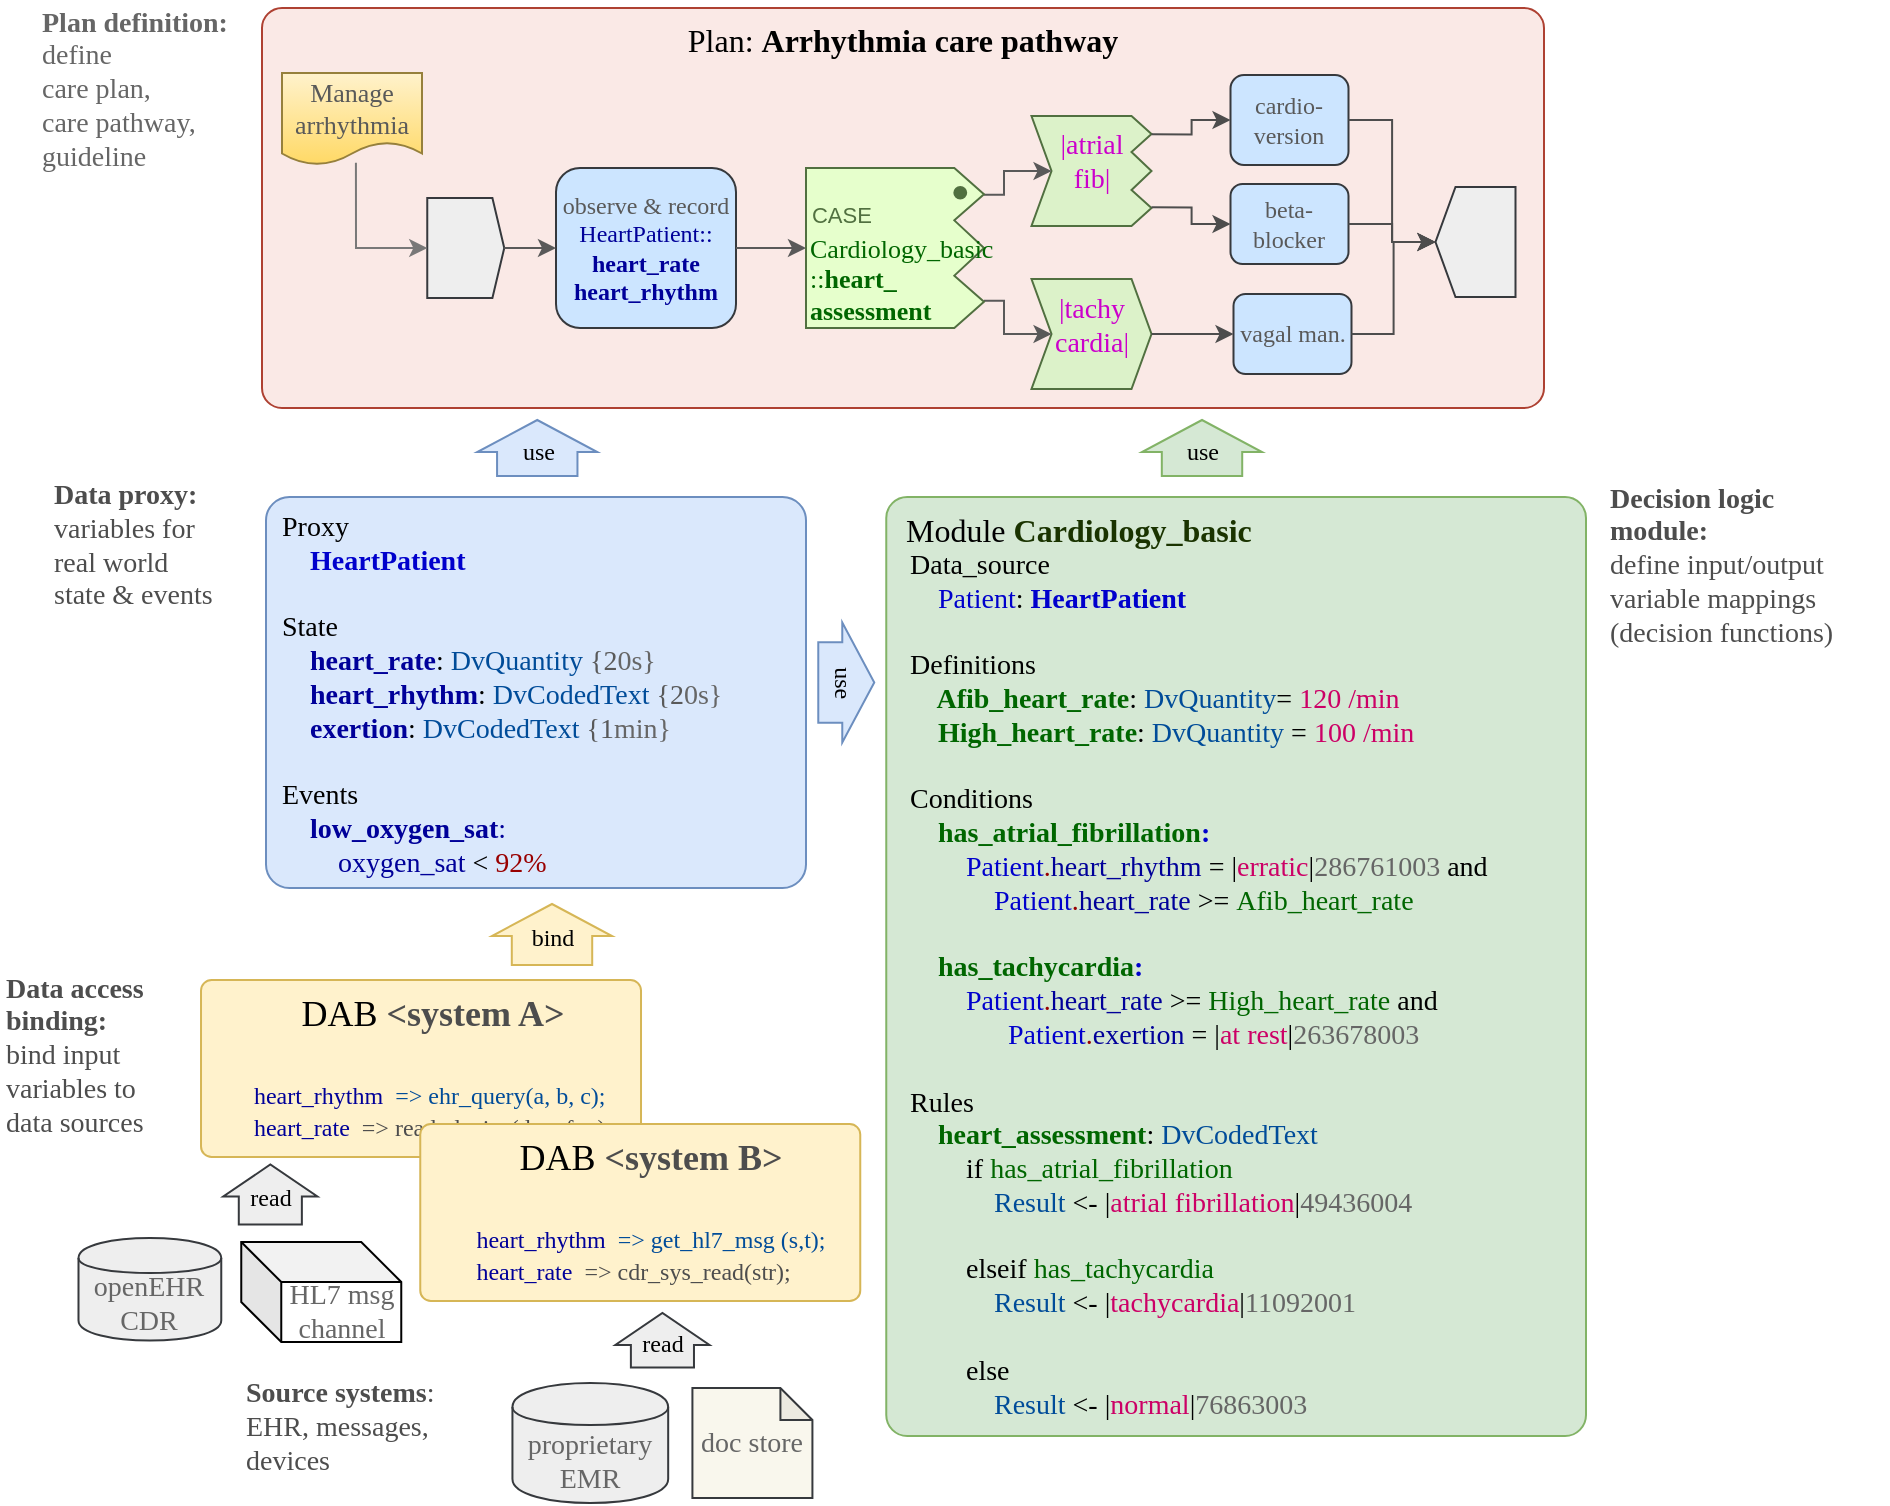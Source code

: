 <mxfile version="12.6.5" type="device"><diagram id="-mjmxiD4SZ3i_Z-_ZSI0" name="Page-1"><mxGraphModel dx="1368" dy="816" grid="1" gridSize="10" guides="1" tooltips="1" connect="1" arrows="1" fold="1" page="1" pageScale="1" pageWidth="1169" pageHeight="827" math="0" shadow="0"><root><mxCell id="0"/><mxCell id="1" parent="0"/><mxCell id="RvP3062w9t06JpOHgTbH-71" value="&lt;div style=&quot;text-align: center ; font-size: 16px&quot;&gt;Module&amp;nbsp;&lt;b style=&quot;font-size: 16px&quot;&gt;&lt;font style=&quot;font-size: 16px&quot; color=&quot;#1a3300&quot;&gt;Cardiology_basic&lt;/font&gt;&lt;/b&gt;&lt;/div&gt;&lt;font color=&quot;#595959&quot; style=&quot;font-size: 16px&quot;&gt;&lt;div style=&quot;text-align: center ; font-size: 16px&quot;&gt;&lt;span style=&quot;font-size: 16px&quot;&gt;&amp;nbsp; &amp;nbsp; &amp;nbsp; &amp;nbsp; &amp;nbsp;&lt;/span&gt;&lt;span style=&quot;font-size: 16px&quot;&gt;&amp;nbsp; &amp;nbsp; &amp;nbsp; &amp;nbsp;&lt;/span&gt;&lt;/div&gt;&lt;/font&gt;" style="rounded=1;whiteSpace=wrap;html=1;fontSize=16;arcSize=3;verticalAlign=top;fillColor=#d5e8d4;strokeColor=#82b366;align=left;spacingLeft=8;fontFamily=Tahoma;" parent="1" vertex="1"><mxGeometry x="580.13" y="284.5" width="349.87" height="469.5" as="geometry"/></mxCell><mxCell id="dO6ojmiXCGP0qlEIDVPj-18" value="DAB&amp;nbsp;&lt;b&gt;&lt;font color=&quot;#4d4d4d&quot;&gt;&amp;lt;system A&amp;gt;&lt;/font&gt;&lt;/b&gt;&lt;br&gt;&lt;font style=&quot;font-size: 14px&quot;&gt;&lt;br&gt;&lt;div style=&quot;text-align: left&quot;&gt;&lt;font style=&quot;font-size: 12px&quot; color=&quot;#000099&quot;&gt;heart_rhythm&lt;/font&gt;&lt;font color=&quot;#004c99&quot; style=&quot;font-size: 12px&quot;&gt;&amp;nbsp;&lt;/font&gt;&lt;font color=&quot;#004c99&quot; style=&quot;font-size: 12px&quot;&gt;&amp;nbsp;&lt;/font&gt;&lt;font color=&quot;#004c99&quot; style=&quot;font-size: 12px&quot;&gt;=&amp;gt; ehr_query(a, b, c);&lt;/font&gt;&lt;br&gt;&lt;/div&gt;&lt;/font&gt;&lt;span style=&quot;font-size: 12px&quot;&gt;&lt;div style=&quot;text-align: left&quot;&gt;&lt;font color=&quot;#000099&quot;&gt;heart_rate&lt;/font&gt;&lt;font color=&quot;#99004d&quot;&gt;&amp;nbsp;&lt;/font&gt;&lt;font color=&quot;#004c99&quot; style=&quot;color: rgb(153 , 0 , 77)&quot;&gt;&amp;nbsp;&lt;/font&gt;&lt;font color=&quot;#4d4d4d&quot;&gt;&lt;font&gt;=&amp;gt; &lt;/font&gt;read_device(d, e, f, g);&lt;/font&gt;&lt;/div&gt;&lt;/span&gt;&lt;span style=&quot;font-size: 12px&quot;&gt;&lt;div style=&quot;text-align: left&quot;&gt;&lt;br&gt;&lt;/div&gt;&lt;/span&gt;" style="rounded=1;whiteSpace=wrap;html=1;fontSize=18;arcSize=6;verticalAlign=top;fillColor=#fff2cc;strokeColor=#d6b656;spacingLeft=11;fontFamily=Tahoma;" parent="1" vertex="1"><mxGeometry x="237.51" y="526" width="220" height="88.5" as="geometry"/></mxCell><mxCell id="16MvoikH8xTGFlD27zRF-5" value="&lt;b style=&quot;font-size: 14px;&quot;&gt;Decision logic &lt;br style=&quot;font-size: 14px;&quot;&gt;module:&lt;/b&gt;&lt;br style=&quot;font-size: 14px;&quot;&gt;define input/output&amp;nbsp;&lt;br style=&quot;font-size: 14px;&quot;&gt;variable mappings &lt;br style=&quot;font-size: 14px;&quot;&gt;(decision functions)" style="text;html=1;align=left;verticalAlign=middle;resizable=0;points=[];autosize=1;fontSize=14;fontColor=#4D4D4D;fontFamily=Tahoma;" parent="1" vertex="1"><mxGeometry x="940.13" y="274" width="140" height="90" as="geometry"/></mxCell><mxCell id="16MvoikH8xTGFlD27zRF-6" value="&lt;b style=&quot;font-size: 14px&quot;&gt;Data proxy:&lt;/b&gt;&lt;br style=&quot;font-size: 14px&quot;&gt;variables for&lt;br style=&quot;font-size: 14px&quot;&gt;real world&lt;br style=&quot;font-size: 14px&quot;&gt;state &amp;amp; events" style="text;html=1;align=left;verticalAlign=middle;resizable=0;points=[];autosize=1;fontSize=14;fontColor=#4D4D4D;fontFamily=Tahoma;" parent="1" vertex="1"><mxGeometry x="161.94" y="274" width="100" height="70" as="geometry"/></mxCell><mxCell id="16MvoikH8xTGFlD27zRF-7" value="&lt;b style=&quot;font-size: 14px;&quot;&gt;Data access &lt;br style=&quot;font-size: 14px;&quot;&gt;binding:&lt;/b&gt;&lt;br style=&quot;font-size: 14px;&quot;&gt;bind input &lt;br style=&quot;font-size: 14px;&quot;&gt;variables to&lt;br style=&quot;font-size: 14px;&quot;&gt;data sources" style="text;html=1;align=left;verticalAlign=middle;resizable=0;points=[];autosize=1;fontSize=14;fontColor=#4D4D4D;fontFamily=Tahoma;" parent="1" vertex="1"><mxGeometry x="137.51" y="519" width="100" height="90" as="geometry"/></mxCell><mxCell id="16MvoikH8xTGFlD27zRF-8" value="&lt;font style=&quot;font-size: 12px&quot;&gt;use&lt;/font&gt;" style="html=1;shadow=0;dashed=0;align=center;verticalAlign=middle;shape=mxgraph.arrows2.arrow;dy=0.33;dx=16;direction=south;notch=0;fontSize=18;fillColor=#d5e8d4;strokeColor=#82b366;flipV=1;fontFamily=Tahoma;" parent="1" vertex="1"><mxGeometry x="708.005" y="246" width="60" height="28" as="geometry"/></mxCell><mxCell id="16MvoikH8xTGFlD27zRF-11" value="DAB&amp;nbsp;&lt;b&gt;&lt;font color=&quot;#4d4d4d&quot;&gt;&amp;lt;system B&amp;gt;&lt;/font&gt;&lt;/b&gt;&lt;br&gt;&lt;font style=&quot;font-size: 14px&quot;&gt;&lt;br&gt;&lt;div style=&quot;text-align: left&quot;&gt;&lt;font style=&quot;font-size: 12px&quot; color=&quot;#000099&quot;&gt;heart_rhythm&lt;/font&gt;&lt;font color=&quot;#004c99&quot; style=&quot;font-size: 12px&quot;&gt;&amp;nbsp;&lt;/font&gt;&lt;font color=&quot;#004c99&quot; style=&quot;font-size: 12px&quot;&gt;&amp;nbsp;&lt;/font&gt;&lt;font color=&quot;#004c99&quot; style=&quot;font-size: 12px&quot;&gt;=&amp;gt; get_hl7_msg (s,t);&lt;/font&gt;&lt;br&gt;&lt;/div&gt;&lt;/font&gt;&lt;span style=&quot;font-size: 12px&quot;&gt;&lt;div style=&quot;text-align: left&quot;&gt;&lt;font color=&quot;#000099&quot;&gt;heart_rate&lt;/font&gt;&lt;font color=&quot;#99004d&quot;&gt;&amp;nbsp;&lt;/font&gt;&lt;font color=&quot;#004c99&quot; style=&quot;color: rgb(153 , 0 , 77)&quot;&gt;&amp;nbsp;&lt;/font&gt;&lt;font color=&quot;#4d4d4d&quot;&gt;=&amp;gt; cdr_sys_read(str);&lt;/font&gt;&lt;/div&gt;&lt;/span&gt;&lt;span style=&quot;font-size: 12px&quot;&gt;&lt;div style=&quot;text-align: left&quot;&gt;&lt;br&gt;&lt;/div&gt;&lt;/span&gt;" style="rounded=1;whiteSpace=wrap;html=1;fontSize=18;arcSize=6;verticalAlign=top;fillColor=#fff2cc;strokeColor=#d6b656;spacingLeft=11;fontFamily=Tahoma;" parent="1" vertex="1"><mxGeometry x="347.13" y="598" width="220" height="88.5" as="geometry"/></mxCell><mxCell id="16MvoikH8xTGFlD27zRF-13" value="openEHR CDR" style="shape=cylinder;whiteSpace=wrap;html=1;boundedLbl=1;backgroundOutline=1;fontSize=14;fillColor=#eeeeee;strokeColor=#36393d;fontColor=#666666;fontFamily=Tahoma;" parent="1" vertex="1"><mxGeometry x="176.25" y="655" width="71.38" height="51.25" as="geometry"/></mxCell><mxCell id="16MvoikH8xTGFlD27zRF-15" value="HL7 msg channel" style="shape=cube;whiteSpace=wrap;html=1;boundedLbl=1;backgroundOutline=1;darkOpacity=0.05;darkOpacity2=0.1;fontSize=14;fontColor=#666666;fontFamily=Tahoma;" parent="1" vertex="1"><mxGeometry x="257.63" y="657" width="80" height="50" as="geometry"/></mxCell><mxCell id="16MvoikH8xTGFlD27zRF-16" value="proprietary EMR" style="shape=cylinder;whiteSpace=wrap;html=1;boundedLbl=1;backgroundOutline=1;fontSize=14;fillColor=#eeeeee;strokeColor=#36393d;fontColor=#666666;fontFamily=Tahoma;" parent="1" vertex="1"><mxGeometry x="393.22" y="727.5" width="77.87" height="60" as="geometry"/></mxCell><mxCell id="16MvoikH8xTGFlD27zRF-17" value="doc store" style="shape=note;whiteSpace=wrap;html=1;backgroundOutline=1;darkOpacity=0.05;fontSize=14;size=16;fillColor=#f9f7ed;strokeColor=#36393d;fontColor=#666666;fontFamily=Tahoma;" parent="1" vertex="1"><mxGeometry x="483.21" y="730" width="60" height="55" as="geometry"/></mxCell><mxCell id="16MvoikH8xTGFlD27zRF-20" value="&lt;b style=&quot;font-size: 14px&quot;&gt;Plan&amp;nbsp;definition:&lt;/b&gt;&lt;br style=&quot;font-size: 14px&quot;&gt;define &lt;br style=&quot;font-size: 14px&quot;&gt;care plan,&lt;br&gt;care pathway,&lt;br style=&quot;font-size: 14px&quot;&gt;guideline" style="text;html=1;align=left;verticalAlign=middle;resizable=0;points=[];autosize=1;fontSize=14;fontColor=#666666;fontFamily=Tahoma;" parent="1" vertex="1"><mxGeometry x="155.76" y="36" width="120" height="90" as="geometry"/></mxCell><mxCell id="16MvoikH8xTGFlD27zRF-21" value="&lt;font style=&quot;font-size: 12px&quot;&gt;read&lt;/font&gt;" style="html=1;shadow=0;dashed=0;align=center;verticalAlign=middle;shape=mxgraph.arrows2.arrow;dy=0.33;dx=16;direction=south;notch=0;fontSize=18;fillColor=#eeeeee;strokeColor=#36393d;flipV=1;fontFamily=Tahoma;" parent="1" vertex="1"><mxGeometry x="248.63" y="618.25" width="47.07" height="30" as="geometry"/></mxCell><mxCell id="16MvoikH8xTGFlD27zRF-22" value="&lt;font style=&quot;font-size: 12px&quot;&gt;read&lt;/font&gt;" style="html=1;shadow=0;dashed=0;align=center;verticalAlign=middle;shape=mxgraph.arrows2.arrow;dy=0.33;dx=16;direction=south;notch=0;fontSize=18;fillColor=#eeeeee;strokeColor=#36393d;flipV=1;fontFamily=Tahoma;" parent="1" vertex="1"><mxGeometry x="444.68" y="692.5" width="47.07" height="27.25" as="geometry"/></mxCell><mxCell id="RvP3062w9t06JpOHgTbH-34" value="&lt;font color=&quot;#000000&quot; style=&quot;font-size: 16px&quot;&gt;Plan: &lt;b style=&quot;font-size: 16px&quot;&gt;Arrhythmia care pathway&lt;/b&gt;&lt;/font&gt;" style="rounded=1;whiteSpace=wrap;html=1;fontSize=16;arcSize=5;fillColor=#FAE9E6;strokeColor=#ae4132;verticalAlign=top;fontFamily=Tahoma;" parent="1" vertex="1"><mxGeometry x="268" y="40" width="641" height="200" as="geometry"/></mxCell><mxCell id="RvP3062w9t06JpOHgTbH-6" value="observe &amp;amp; record&lt;br&gt;&lt;font color=&quot;#000099&quot;&gt;&lt;span style=&quot;text-align: left&quot;&gt;&lt;font&gt;HeartPatient::&lt;br&gt;&lt;b&gt;heart_rate&lt;/b&gt;&lt;/font&gt;&lt;/span&gt;&lt;b&gt;&lt;br&gt;&lt;/b&gt;&lt;/font&gt;&lt;b&gt;&lt;font color=&quot;#000099&quot;&gt;heart_rhythm&lt;/font&gt;&lt;br&gt;&lt;/b&gt;" style="shape=ext;rounded=1;html=1;whiteSpace=wrap;shadow=0;glass=0;comic=0;labelBackgroundColor=none;strokeColor=#36393d;strokeWidth=1;fillColor=#cce5ff;fontFamily=Tahoma;fontSize=12;align=center;fontColor=#595959;" parent="1" vertex="1"><mxGeometry x="415" y="120" width="90" height="80" as="geometry"/></mxCell><mxCell id="RvP3062w9t06JpOHgTbH-7" value="" style="endArrow=classic;html=1;labelBackgroundColor=none;strokeColor=#595959;strokeWidth=1;fontFamily=Tahoma;fontSize=14;fontColor=#525252;entryX=0;entryY=0.5;exitX=1;exitY=0.5;fillColor=#f5f5f5;gradientColor=#b3b3b3;entryDx=0;entryDy=0;exitDx=0;exitDy=0;" parent="1" source="RvP3062w9t06JpOHgTbH-6" target="dO6ojmiXCGP0qlEIDVPj-1" edge="1"><mxGeometry width="50" height="50" relative="1" as="geometry"><mxPoint x="525.25" y="160" as="sourcePoint"/><mxPoint x="547.75" y="159.5" as="targetPoint"/></mxGeometry></mxCell><mxCell id="RvP3062w9t06JpOHgTbH-8" value="&lt;br style=&quot;font-size: 12px&quot;&gt;" style="shape=stencil(tZTbDoMgDIafhtsFbdz9wrb3YK5OMgYG2Onth6DJnLrsoIkx6f/br4UiBJgteYUkpSWBNUlToP7lw2sMl1kMua0wd1G7cCP4TmJ0rDP6iFexdw1BqBKNcLULG0JX/pv6AZZrpTxEaGU7zpPvYVwon0tvEdZ0c+9Eleef0KGJahLU7efMRTYDNZmj0y6z7XvaTieidntNZpnUNNTkRyYwr4wdYmA7nh8PRp/VfrCTitc/SM9o7ZO+4PtjP7TANlsK9ZSdDZ3vz9OXL5ue/Vcevq1Pv03PpbY/bF6YZ28sQR2ZJbBCG3wz5EJIGS/EsZLDbijaYwc13s9BeAA=);whiteSpace=wrap;html=1;fillColor=#eeeeee;fontSize=12;strokeColor=#36393d;fontFamily=Tahoma;" parent="1" vertex="1"><mxGeometry x="350.63" y="135" width="38.5" height="50" as="geometry"/></mxCell><mxCell id="RvP3062w9t06JpOHgTbH-3" value="" style="endArrow=classic;html=1;labelBackgroundColor=none;strokeColor=#595959;strokeWidth=1;fontFamily=Tahoma;fontSize=14;fontColor=#525252;exitX=1;exitY=0.5;fillColor=#f5f5f5;gradientColor=#b3b3b3;fontStyle=0;entryX=0;entryY=0.5;exitDx=0;exitDy=0;" parent="1" source="RvP3062w9t06JpOHgTbH-8" target="RvP3062w9t06JpOHgTbH-6" edge="1"><mxGeometry width="50" height="50" relative="1" as="geometry"><mxPoint x="425.25" y="167.5" as="sourcePoint"/><mxPoint x="427.75" y="123.5" as="targetPoint"/></mxGeometry></mxCell><mxCell id="RvP3062w9t06JpOHgTbH-13" value="&lt;font color=&quot;#cc00cc&quot; style=&quot;font-size: 14px;&quot;&gt;|tachy&lt;br style=&quot;font-size: 14px;&quot;&gt;cardia|&lt;/font&gt;" style="shape=stencil(tZXtboMgFIavhr8LH0Oznwtd74NSNkkpGLTtdvc7iiZlfmzVmRjNeY/vwzG8RMREVchSI4oLxHaIUs7hBuUtlhmOpaxKreqoXWUw8mB17FR18Cd9M8e6IxhX6GDqpsveEH6Fd5qLCeWdA4jxrko6d32ASePAiz8jrFv+K6lK4J91rUNUSavu/8584htQySaTkixPuf3sP8h43bQT1IfnTahkk936HypZyGQClKkgM3GQ6vQR/MUdRyd5N9Yqb32AMj7bhRBlO7Gn4mXmI+IxGzdzkuPnuQSUsjmcg0bfPvurnj9yY9jebY27c/N19iy107zb/cUD8Ef9K+1kwQco6ys9tXegD7avVSeyBinzQf8Swpim+ayNRn/AbtX4D2mFbw==);whiteSpace=wrap;html=1;fillColor=#d5e8d4;strokeColor=#82b366;gradientColor=#97d077;fontSize=14;fontColor=#0000F0;verticalAlign=top;fontStyle=0;fontFamily=Tahoma;" parent="1" vertex="1"><mxGeometry x="652.75" y="175.5" width="60" height="55" as="geometry"/></mxCell><mxCell id="RvP3062w9t06JpOHgTbH-15" value="cardio-version" style="shape=stencil(tZThCoIwFIWfZn9jcwj9jVXvsfSaQ9tkrqy3b+4atFKJUJDBPUe/e9h2JVy0pWyAJLQkfE+SJE394ssOyy3FUrYNZA61m7RKnmpAp3XWVNCp3A0EpUuwyvUuPxC68+/0DxeZ0dpDlNFt5Lz5HiaV9t/SO8KG9o+oajz/Ag4sqiyox9+Zm3QFKlsjacx85V426ULUOCtb5aSWobI/mVx4ZeoSc3GSWXW25qrz0STBsf0QzV/uj8GLx3Ik0ERbLgpjYSZPoeoaZ3dq78bd0PSLHVT8lQThCQ==);whiteSpace=wrap;html=1;fontSize=12;align=center;fillColor=#cce5ff;strokeColor=#36393d;fontColor=#595959;fontFamily=Tahoma;" parent="1" vertex="1"><mxGeometry x="752.25" y="73.5" width="59" height="45" as="geometry"/></mxCell><mxCell id="RvP3062w9t06JpOHgTbH-17" value="vagal man." style="shape=stencil(tZThCoIwFIWfZn9jcwj9jVXvsfSaQ9tkrqy3b+4atFKJUJDBPUe/e9h2JVy0pWyAJLQkfE+SJE394ssOyy3FUrYNZA61m7RKnmpAp3XWVNCp3A0EpUuwyvUuPxC68+/0DxeZ0dpDlNFt5Lz5HiaV9t/SO8KG9o+oajz/Ag4sqiyox9+Zm3QFKlsjacx85V426ULUOCtb5aSWobI/mVx4ZeoSc3GSWXW25qrz0STBsf0QzV/uj8GLx3Ik0ERbLgpjYSZPoeoaZ3dq78bd0PSLHVT8lQThCQ==);whiteSpace=wrap;html=1;fontSize=12;align=center;fillColor=#cce5ff;strokeColor=#36393d;fontColor=#595959;fontFamily=Tahoma;" parent="1" vertex="1"><mxGeometry x="753.75" y="183" width="59" height="40" as="geometry"/></mxCell><mxCell id="RvP3062w9t06JpOHgTbH-12" style="edgeStyle=orthogonalEdgeStyle;rounded=0;orthogonalLoop=1;jettySize=auto;html=1;exitX=1;exitY=0.5;exitDx=0;exitDy=0;fontSize=12;strokeColor=#4D4D4D;fontFamily=Tahoma;" parent="1" source="RvP3062w9t06JpOHgTbH-13" target="RvP3062w9t06JpOHgTbH-17" edge="1"><mxGeometry relative="1" as="geometry"/></mxCell><mxCell id="RvP3062w9t06JpOHgTbH-19" value="&lt;span style=&quot;font-size: 14px;&quot;&gt;&lt;font style=&quot;font-size: 14px;&quot; color=&quot;#cc00cc&quot;&gt;|atrial &lt;br style=&quot;font-size: 14px;&quot;&gt;fib|&lt;/font&gt;&lt;/span&gt;" style="shape=stencil(tZXbcoIwEIafJrdODgbsZSfW94iYlowxYQLV+vZdCHbkWDU6w8DsLvvtD+w/ICbKXBYKUZwjtkaUcg4nCE8hTHAIZVmorAq5o/Rabo0KlbLybq9Oele1BG1z5XVVV9kHwu9wT30wkTlrAaKdLTuVqzrApLbQi38CrB1/7kQF8A+qUj5kSZPd3M5c8BdQSZe5IEn6JLV/pHNPf4+MIxWPU+/W26GSl3yx51D7z79iN2OZgMzUPjOxldn+y7tvuxsV86mNyZxxHsJwbQYhytZiQ8XbzHMEt403c5Li5dwSFLL26KBwKR/cUc07bwx76TbaXnXzuPak2z79Rm6aTlZx42na7t/DClgap2CZxM3n9+qPbCcPvMDMuFJNrS7kB9vbZCesBiZzXv3jwWCmeauNOn/AbrLhT9okfgE=);whiteSpace=wrap;html=1;fillColor=#d5e8d4;strokeColor=#82b366;gradientColor=#97d077;fontSize=14;verticalAlign=top;fontStyle=0;fontFamily=Tahoma;" parent="1" vertex="1"><mxGeometry x="652.75" y="94" width="60" height="55" as="geometry"/></mxCell><mxCell id="RvP3062w9t06JpOHgTbH-9" style="edgeStyle=orthogonalEdgeStyle;rounded=0;html=1;exitX=1;exitY=0.167;exitDx=0;exitDy=0;entryX=0;entryY=0.5;entryDx=0;entryDy=0;jettySize=auto;orthogonalLoop=1;strokeColor=#4D4D4D;fontFamily=Tahoma;" parent="1" source="RvP3062w9t06JpOHgTbH-19" target="RvP3062w9t06JpOHgTbH-15" edge="1"><mxGeometry relative="1" as="geometry"><mxPoint x="827.25" y="43.5" as="targetPoint"/></mxGeometry></mxCell><mxCell id="RvP3062w9t06JpOHgTbH-21" value="beta-blocker" style="shape=stencil(tZThCoIwFIWfZn9jcwj9jVXvsfSaQ9tkrqy3b+4atFKJUJDBPUe/e9h2JVy0pWyAJLQkfE+SJE394ssOyy3FUrYNZA61m7RKnmpAp3XWVNCp3A0EpUuwyvUuPxC68+/0DxeZ0dpDlNFt5Lz5HiaV9t/SO8KG9o+oajz/Ag4sqiyox9+Zm3QFKlsjacx85V426ULUOCtb5aSWobI/mVx4ZeoSc3GSWXW25qrz0STBsf0QzV/uj8GLx3Ik0ERbLgpjYSZPoeoaZ3dq78bd0PSLHVT8lQThCQ==);whiteSpace=wrap;html=1;fontSize=12;align=center;fillColor=#cce5ff;strokeColor=#36393d;fontColor=#595959;fontFamily=Tahoma;" parent="1" vertex="1"><mxGeometry x="752.25" y="128" width="59" height="40" as="geometry"/></mxCell><mxCell id="RvP3062w9t06JpOHgTbH-18" style="edgeStyle=orthogonalEdgeStyle;rounded=0;orthogonalLoop=1;jettySize=auto;html=1;exitX=1;exitY=0.83;exitDx=0;exitDy=0;entryX=0;entryY=0.5;entryDx=0;entryDy=0;strokeColor=#4D4D4D;fontSize=12;fontFamily=Tahoma;" parent="1" source="RvP3062w9t06JpOHgTbH-19" target="RvP3062w9t06JpOHgTbH-21" edge="1"><mxGeometry relative="1" as="geometry"/></mxCell><mxCell id="RvP3062w9t06JpOHgTbH-29" value="" style="shape=stencil(tZRhb4MgEIZ/DV8bhdplHxfX/Q9K2SSlYIC127/vyWkiEdtmU2PUe8/34cQDwmrf8FYSWjSEvRNKqwouEF4x3BYYct9KEVC7cKf4QUvM+ODsSV7VMfQEZRrpVOiybE+KN3inO1ktrDEAUdb4JDPKA4wrA97iB2H98L9J1AL/LIN0qJZR/XieualWoJZrVJoyh7qXrXQhalprucqfWoZa/pHJalDmmpjVBy5OX85+m2O2kk+ltbDaOgjxHgcilO3jcecjcInlzWzHXvvnvLnl3cKcJIb02V7kaGpy6y3HHexamZF9u6i934qe95f/9Kd2+rJ5DBDaejk39aBPZj+qM60CTWKdfNBD2Az3WyXbuRN2VHH7j8IN);whiteSpace=wrap;html=1;fillColor=#f5f5f5;gradientColor=#b3b3b3;fontSize=11;strokeColor=#666666;fontFamily=Tahoma;" parent="1" vertex="1"><mxGeometry x="854.75" y="129.5" width="40" height="55" as="geometry"/></mxCell><mxCell id="RvP3062w9t06JpOHgTbH-14" style="edgeStyle=orthogonalEdgeStyle;rounded=0;orthogonalLoop=1;jettySize=auto;html=1;exitX=1;exitY=0.5;exitDx=0;exitDy=0;entryX=0;entryY=0.5;entryDx=0;entryDy=0;strokeColor=#4D4D4D;fontSize=12;fontFamily=Tahoma;" parent="1" source="RvP3062w9t06JpOHgTbH-15" target="RvP3062w9t06JpOHgTbH-29" edge="1"><mxGeometry relative="1" as="geometry"><mxPoint x="831.75" y="169.685" as="targetPoint"/></mxGeometry></mxCell><mxCell id="RvP3062w9t06JpOHgTbH-16" style="edgeStyle=orthogonalEdgeStyle;rounded=0;orthogonalLoop=1;jettySize=auto;html=1;exitX=1;exitY=0.5;exitDx=0;exitDy=0;entryX=0;entryY=0.5;entryDx=0;entryDy=0;strokeColor=#4D4D4D;fontSize=12;fontFamily=Tahoma;" parent="1" source="RvP3062w9t06JpOHgTbH-17" target="RvP3062w9t06JpOHgTbH-29" edge="1"><mxGeometry relative="1" as="geometry"><mxPoint x="829.75" y="87.5" as="targetPoint"/></mxGeometry></mxCell><mxCell id="RvP3062w9t06JpOHgTbH-20" style="edgeStyle=orthogonalEdgeStyle;rounded=0;orthogonalLoop=1;jettySize=auto;html=1;exitX=1;exitY=0.5;exitDx=0;exitDy=0;entryX=0;entryY=0.5;entryDx=0;entryDy=0;strokeColor=#4D4D4D;fontSize=12;fontFamily=Tahoma;" parent="1" source="RvP3062w9t06JpOHgTbH-21" target="RvP3062w9t06JpOHgTbH-29" edge="1"><mxGeometry relative="1" as="geometry"><mxPoint x="831.75" y="206.315" as="targetPoint"/></mxGeometry></mxCell><mxCell id="RvP3062w9t06JpOHgTbH-30" value="&lt;div style=&quot;text-align: center&quot;&gt;Manage arrhythmia&lt;/div&gt;" style="shape=document;whiteSpace=wrap;html=1;boundedLbl=1;shadow=0;glass=0;comic=0;labelBackgroundColor=none;strokeColor=#96803C;strokeWidth=1;fillColor=#fff2cc;fontFamily=Tahoma;fontSize=13;align=center;fontStyle=0;size=0.25;gradientColor=#ffd966;fontColor=#595959;" parent="1" vertex="1"><mxGeometry x="278" y="72.5" width="70" height="46" as="geometry"/></mxCell><mxCell id="RvP3062w9t06JpOHgTbH-1" style="edgeStyle=orthogonalEdgeStyle;rounded=0;html=1;entryX=0;entryY=0.5;entryDx=0;entryDy=0;jettySize=auto;orthogonalLoop=1;fontSize=12;strokeWidth=1;strokeColor=#787878;exitX=0.528;exitY=0.975;exitDx=0;exitDy=0;exitPerimeter=0;fontFamily=Tahoma;" parent="1" source="RvP3062w9t06JpOHgTbH-30" target="RvP3062w9t06JpOHgTbH-8" edge="1"><mxGeometry relative="1" as="geometry"><mxPoint x="322.25" y="116.5" as="sourcePoint"/><Array as="points"><mxPoint x="315" y="160"/></Array></mxGeometry></mxCell><mxCell id="RvP3062w9t06JpOHgTbH-33" style="edgeStyle=orthogonalEdgeStyle;rounded=0;orthogonalLoop=1;jettySize=auto;html=1;exitX=1;exitY=0.83;exitDx=0;exitDy=0;entryX=0.167;entryY=0.5;entryDx=0;entryDy=0;entryPerimeter=0;fontSize=12;strokeColor=#595959;fontFamily=Tahoma;" parent="1" source="dO6ojmiXCGP0qlEIDVPj-1" target="RvP3062w9t06JpOHgTbH-13" edge="1"><mxGeometry relative="1" as="geometry"><Array as="points"><mxPoint x="639" y="186"/><mxPoint x="639" y="203"/></Array><mxPoint x="592.75" y="177.65" as="sourcePoint"/></mxGeometry></mxCell><mxCell id="RvP3062w9t06JpOHgTbH-10" style="edgeStyle=orthogonalEdgeStyle;rounded=0;orthogonalLoop=1;jettySize=auto;html=1;exitX=1;exitY=0.167;exitDx=0;exitDy=0;entryX=0.167;entryY=0.5;entryDx=0;entryDy=0;entryPerimeter=0;fontSize=14;strokeColor=#595959;fontFamily=Tahoma;" parent="1" source="dO6ojmiXCGP0qlEIDVPj-1" target="RvP3062w9t06JpOHgTbH-19" edge="1"><mxGeometry relative="1" as="geometry"><mxPoint x="647.75" y="189" as="targetPoint"/><mxPoint x="592.75" y="141.185" as="sourcePoint"/><Array as="points"><mxPoint x="639" y="133"/><mxPoint x="639" y="122"/></Array></mxGeometry></mxCell><mxCell id="dO6ojmiXCGP0qlEIDVPj-1" value="&lt;font style=&quot;font-size: 13px;&quot;&gt;&lt;br style=&quot;font-size: 13px;&quot;&gt;&lt;font color=&quot;#006600&quot; style=&quot;font-size: 13px;&quot;&gt;&lt;br style=&quot;font-size: 13px;&quot;&gt;Cardiology_basic&lt;br style=&quot;font-size: 13px;&quot;&gt;::&lt;/font&gt;&lt;b style=&quot;font-size: 13px;&quot;&gt;&lt;font color=&quot;#006600&quot; style=&quot;font-size: 13px;&quot;&gt;heart_&lt;br style=&quot;font-size: 13px;&quot;&gt;assessment&lt;/font&gt;&lt;br style=&quot;font-size: 13px;&quot;&gt;&lt;/b&gt;&lt;/font&gt;" style="shape=stencil(tVbbjoMgEP0aXxuFot3HhrU/sF9ALV1JKRikl/37Rccm0kpv2sRoZsZz5ihz0AjTumQVj1BcRvg7QogQd3LhCcI0hpDVFS8s5I7MCLaWHCq1NXrHT2JjOwahSm6Ebao4j+Klu6c5MC20Uo5EaFV7lV7dkTGhHDY+A1nX/s+LKse/55YbyCZtdvU854x8gDXxOWdJmk2j9oqXfETtNKy+1uQjqzUN6/XzL/DTtJi6TGiWMV2zYvdr9EFtBsVshZSFltq4EK5towjhPF2tKL3zHOC0YTBJsnge3wFXrPHnTeFS3usjv++6IdoLWgrVQ5Nx8NSHf43rnizGtUdZN39vK8DZOAXzdFx/8qr+l+GF1DUPDZ7L38xemw0YxVlEG/7AQWCFUMutVvZNm1h+bnYJxw8YuvzJ4XV0Lwf504Ue+jUoMrgRPBTJpRRVHV7xdOZ/xOcQlf0oLGpYdrtkNyvTZuEPok38Aw==);whiteSpace=wrap;html=1;fontSize=13;fillColor=#cdeb8b;strokeColor=#36393d;align=left;verticalAlign=middle;fontFamily=Tahoma;" parent="1" vertex="1"><mxGeometry x="540" y="120" width="89" height="80" as="geometry"/></mxCell><mxCell id="16MvoikH8xTGFlD27zRF-23" value="&lt;font style=&quot;font-size: 12px&quot;&gt;use&lt;/font&gt;" style="html=1;shadow=0;dashed=0;align=center;verticalAlign=middle;shape=mxgraph.arrows2.arrow;dy=0.33;dx=16;direction=south;notch=0;fontSize=18;fillColor=#dae8fc;strokeColor=#6c8ebf;flipV=1;fontFamily=Tahoma;" parent="1" vertex="1"><mxGeometry x="375.63" y="246" width="60" height="28" as="geometry"/></mxCell><mxCell id="16MvoikH8xTGFlD27zRF-24" value="&lt;font style=&quot;font-size: 12px&quot;&gt;use&lt;/font&gt;" style="html=1;shadow=0;dashed=0;align=center;verticalAlign=middle;shape=mxgraph.arrows2.arrow;dy=0.33;dx=16;direction=south;notch=0;fontSize=18;fillColor=#dae8fc;strokeColor=#6c8ebf;flipV=1;rotation=90;fontFamily=Tahoma;" parent="1" vertex="1"><mxGeometry x="530.135" y="363.25" width="60" height="28" as="geometry"/></mxCell><mxCell id="K_8rpJOvDZrePxqkqU6q-1" value="Data_source&lt;br&gt;&amp;nbsp; &amp;nbsp;&amp;nbsp;&lt;font color=&quot;#0000cc&quot;&gt;Patient&lt;/font&gt;: &lt;b&gt;&lt;font color=&quot;#0000cc&quot;&gt;HeartPatient&lt;/font&gt;&lt;/b&gt;&lt;br&gt;&lt;br&gt;Definitions&lt;br style=&quot;font-size: 14px&quot;&gt;&lt;b style=&quot;color: rgb(0 , 0 , 204) ; font-size: 14px&quot;&gt;&amp;nbsp; &amp;nbsp; &lt;/b&gt;&lt;b style=&quot;font-size: 14px&quot;&gt;&lt;font color=&quot;#006600&quot;&gt;Afib_heart_rate&lt;/font&gt;&lt;/b&gt;:&amp;nbsp;&lt;font color=&quot;#004c99&quot; style=&quot;font-size: 14px&quot;&gt;DvQuantity&lt;/font&gt;= &lt;font color=&quot;#cc0066&quot;&gt;120 /min&lt;/font&gt;&lt;br style=&quot;font-size: 14px&quot;&gt;&lt;font style=&quot;font-size: 14px&quot;&gt;&lt;b style=&quot;font-size: 14px&quot;&gt;&lt;font color=&quot;#0000cc&quot;&gt;&amp;nbsp; &amp;nbsp; &lt;/font&gt;&lt;font color=&quot;#006600&quot;&gt;High_heart_rate&lt;/font&gt;&lt;/b&gt;&lt;/font&gt;:&amp;nbsp;&lt;span style=&quot;color: rgb(0 , 76 , 153) ; font-size: 14px&quot;&gt;DvQuantity&lt;/span&gt;&amp;nbsp;= &lt;font color=&quot;#cc0066&quot;&gt;100 /min&lt;/font&gt;&lt;br style=&quot;font-size: 14px&quot;&gt;&lt;br style=&quot;font-size: 14px&quot;&gt;Conditions&lt;br style=&quot;font-size: 14px&quot;&gt;&lt;font style=&quot;font-size: 14px&quot;&gt;&lt;b style=&quot;font-size: 14px&quot;&gt;&lt;font color=&quot;#0000cc&quot;&gt;&amp;nbsp; &amp;nbsp; &lt;/font&gt;&lt;font color=&quot;#006600&quot;&gt;has_atrial_fibrillation&lt;/font&gt;&lt;font color=&quot;#0000cc&quot;&gt;:&lt;/font&gt;&lt;/b&gt;&lt;/font&gt;&lt;br style=&quot;font-size: 14px&quot;&gt;&amp;nbsp; &amp;nbsp; &amp;nbsp; &amp;nbsp;&amp;nbsp;&lt;span style=&quot;color: rgb(0 , 0 , 204)&quot;&gt;Patient&lt;/span&gt;&lt;font color=&quot;#990000&quot; style=&quot;font-size: 14px&quot;&gt;.&lt;/font&gt;&lt;font style=&quot;font-size: 14px&quot; color=&quot;#000099&quot;&gt;heart_rhythm&lt;/font&gt;&amp;nbsp;= |&lt;font color=&quot;#cc0066&quot;&gt;erratic&lt;/font&gt;|&lt;font color=&quot;#666666&quot;&gt;286761003&lt;/font&gt;&amp;nbsp;and&amp;nbsp;&lt;br style=&quot;font-size: 14px&quot;&gt;&amp;nbsp; &amp;nbsp; &amp;nbsp; &amp;nbsp; &amp;nbsp; &amp;nbsp;&amp;nbsp;&lt;span style=&quot;color: rgb(0 , 0 , 204)&quot;&gt;Patient&lt;/span&gt;&lt;font color=&quot;#990000&quot; style=&quot;font-size: 14px&quot;&gt;.&lt;/font&gt;&lt;span style=&quot;color: rgb(0 , 0 , 153)&quot;&gt;heart_rate&lt;/span&gt;&amp;nbsp;&amp;gt;=&amp;nbsp;&lt;font style=&quot;font-size: 14px&quot; color=&quot;#006600&quot;&gt;Afib_heart_rate&lt;/font&gt;&lt;br style=&quot;font-size: 14px&quot;&gt;&lt;br style=&quot;font-size: 14px&quot;&gt;&lt;font style=&quot;font-size: 14px&quot;&gt;&lt;b style=&quot;font-size: 14px&quot;&gt;&lt;font color=&quot;#0000cc&quot;&gt;&amp;nbsp; &amp;nbsp; &lt;/font&gt;&lt;font color=&quot;#006600&quot;&gt;has_tachycardia&lt;/font&gt;&lt;font color=&quot;#0000cc&quot;&gt;:&lt;/font&gt;&lt;/b&gt;&lt;/font&gt;&lt;br style=&quot;font-size: 14px&quot;&gt;&amp;nbsp; &amp;nbsp; &amp;nbsp; &amp;nbsp;&amp;nbsp;&lt;span style=&quot;color: rgb(0 , 0 , 204)&quot;&gt;Patient&lt;/span&gt;&lt;font color=&quot;#990000&quot; style=&quot;font-size: 14px&quot;&gt;.&lt;/font&gt;&lt;font style=&quot;font-size: 14px&quot; color=&quot;#000099&quot;&gt;heart_rate&lt;/font&gt;&amp;nbsp;&amp;gt;=&amp;nbsp;&lt;font style=&quot;font-size: 14px&quot; color=&quot;#006600&quot;&gt;High_heart_rate&lt;/font&gt;&amp;nbsp;and&amp;nbsp;&lt;br style=&quot;font-size: 14px&quot;&gt;&amp;nbsp; &amp;nbsp; &amp;nbsp; &amp;nbsp; &amp;nbsp; &amp;nbsp; &amp;nbsp;&amp;nbsp;&lt;span style=&quot;color: rgb(0 , 0 , 204)&quot;&gt;Patient&lt;/span&gt;&lt;font color=&quot;#990000&quot; style=&quot;font-size: 14px&quot;&gt;.&lt;/font&gt;&lt;font style=&quot;font-size: 14px&quot; color=&quot;#000099&quot;&gt;exertion&lt;/font&gt;&amp;nbsp;= |&lt;font color=&quot;#cc0066&quot; style=&quot;font-size: 14px&quot;&gt;at rest&lt;/font&gt;|&lt;font color=&quot;#666666&quot;&gt;263678003&lt;/font&gt;&lt;br style=&quot;font-size: 14px&quot;&gt;&lt;br style=&quot;font-size: 14px&quot;&gt;Rules&lt;br style=&quot;font-size: 14px&quot;&gt;&lt;font style=&quot;font-size: 14px&quot;&gt;&lt;b style=&quot;font-size: 14px&quot;&gt;&lt;font color=&quot;#0000cc&quot;&gt;&amp;nbsp; &amp;nbsp; &lt;/font&gt;&lt;font color=&quot;#006600&quot;&gt;heart_assessment&lt;/font&gt;&lt;/b&gt;&lt;/font&gt;: &lt;font color=&quot;#004c99&quot; style=&quot;font-size: 14px&quot;&gt;DvCodedText&lt;/font&gt;&lt;br style=&quot;font-size: 14px&quot;&gt;&amp;nbsp; &amp;nbsp; &amp;nbsp; &amp;nbsp; if&amp;nbsp;&lt;font style=&quot;font-size: 14px&quot; color=&quot;#006600&quot;&gt;has_atrial_fibrillation&lt;/font&gt;&lt;br style=&quot;font-size: 14px&quot;&gt;&amp;nbsp; &amp;nbsp; &amp;nbsp; &amp;nbsp; &amp;nbsp; &amp;nbsp;&amp;nbsp;&lt;span style=&quot;color: rgb(0 , 76 , 153) ; font-size: 14px&quot;&gt;Result&lt;/span&gt;&amp;nbsp;&amp;lt;-&amp;nbsp;|&lt;font color=&quot;#cc0066&quot; style=&quot;font-size: 14px&quot;&gt;atrial fibrillation&lt;/font&gt;|&lt;font color=&quot;#666666&quot;&gt;49436004&lt;/font&gt;&lt;br style=&quot;font-size: 14px&quot;&gt;&lt;br style=&quot;font-size: 14px&quot;&gt;&amp;nbsp; &amp;nbsp; &amp;nbsp; &amp;nbsp; elseif&amp;nbsp;&lt;font style=&quot;font-size: 14px&quot; color=&quot;#006600&quot;&gt;has_tachycardia&lt;/font&gt;&lt;br style=&quot;font-size: 14px&quot;&gt;&amp;nbsp; &amp;nbsp; &amp;nbsp; &amp;nbsp; &amp;nbsp; &amp;nbsp;&amp;nbsp;&lt;span style=&quot;color: rgb(0 , 76 , 153) ; font-size: 14px&quot;&gt;Result&lt;/span&gt;&amp;nbsp;&amp;lt;-&amp;nbsp;|&lt;font color=&quot;#cc0066&quot; style=&quot;font-size: 14px&quot;&gt;tachycardia&lt;/font&gt;|&lt;font color=&quot;#666666&quot;&gt;11092001&lt;/font&gt;&lt;br style=&quot;font-size: 14px&quot;&gt;&lt;br style=&quot;font-size: 14px&quot;&gt;&amp;nbsp; &amp;nbsp; &amp;nbsp; &amp;nbsp; else&amp;nbsp;&lt;br style=&quot;font-size: 14px&quot;&gt;&amp;nbsp; &amp;nbsp; &amp;nbsp; &amp;nbsp; &amp;nbsp; &amp;nbsp;&amp;nbsp;&lt;span style=&quot;color: rgb(0 , 76 , 153) ; font-size: 14px&quot;&gt;Result&lt;/span&gt;&amp;nbsp;&amp;lt;- |&lt;font color=&quot;#cc0066&quot; style=&quot;font-size: 14px&quot;&gt;normal&lt;/font&gt;|&lt;font color=&quot;#666666&quot;&gt;76863003&lt;/font&gt;&lt;br style=&quot;font-size: 14px&quot;&gt;&amp;nbsp; &amp;nbsp;" style="text;align=left;verticalAlign=middle;resizable=0;points=[];autosize=1;html=1;fontSize=14;fontFamily=Tahoma;" parent="1" vertex="1"><mxGeometry x="590.13" y="307" width="350" height="460" as="geometry"/></mxCell><mxCell id="xK_owxVeyjik1uLHwPR0-1" value="&lt;font style=&quot;font-size: 12px&quot;&gt;bind&lt;/font&gt;" style="html=1;shadow=0;dashed=0;align=center;verticalAlign=middle;shape=mxgraph.arrows2.arrow;dy=0.33;dx=16;direction=south;notch=0;fontSize=18;fillColor=#fff2cc;strokeColor=#d6b656;flipV=1;fontFamily=Tahoma;" parent="1" vertex="1"><mxGeometry x="383" y="488" width="60" height="30.5" as="geometry"/></mxCell><mxCell id="dLbk_4bJskzLK2Te17rK-1" value="&lt;div style=&quot;font-size: 14px&quot;&gt;&lt;font style=&quot;font-size: 14px&quot;&gt;&lt;span style=&quot;font-size: 14px&quot;&gt;Proxy&lt;/span&gt;&lt;/font&gt;&lt;/div&gt;&lt;div style=&quot;font-size: 14px&quot;&gt;&lt;font style=&quot;font-size: 14px&quot;&gt;&lt;span style=&quot;font-size: 14px&quot;&gt;&amp;nbsp; &amp;nbsp;&amp;nbsp;&lt;/span&gt;&lt;font style=&quot;font-size: 14px&quot;&gt;&lt;b style=&quot;font-size: 14px&quot;&gt;&lt;font color=&quot;#0000cc&quot; style=&quot;font-size: 14px&quot;&gt;HeartPatient&lt;/font&gt;&lt;/b&gt;&lt;font color=&quot;#004c99&quot; style=&quot;font-size: 14px&quot;&gt;&amp;nbsp;&lt;/font&gt;&lt;/font&gt;&lt;/font&gt;&lt;/div&gt;&lt;div style=&quot;font-size: 14px&quot;&gt;&lt;br&gt;&lt;/div&gt;&lt;div style=&quot;font-size: 14px&quot;&gt;State&lt;/div&gt;&lt;div style=&quot;font-size: 14px&quot;&gt;&lt;b style=&quot;white-space: nowrap&quot;&gt;&lt;font color=&quot;#000099&quot;&gt;&amp;nbsp; &amp;nbsp; heart_rate&lt;/font&gt;&lt;/b&gt;&lt;span style=&quot;white-space: nowrap&quot;&gt;:&amp;nbsp;&lt;/span&gt;&lt;font color=&quot;#004c99&quot; style=&quot;white-space: nowrap&quot;&gt;DvQuantity&lt;/font&gt;&lt;span style=&quot;white-space: nowrap&quot;&gt;&amp;nbsp;&lt;/span&gt;&lt;font color=&quot;#595959&quot; style=&quot;white-space: nowrap&quot;&gt;{2&lt;/font&gt;&lt;font color=&quot;#666666&quot; style=&quot;white-space: nowrap&quot;&gt;0s}&lt;/font&gt;&lt;br&gt;&lt;/div&gt;&lt;font style=&quot;font-size: 14px&quot;&gt;&lt;span style=&quot;white-space: nowrap ; font-size: 14px&quot;&gt;&lt;div style=&quot;font-weight: bold ; font-size: 14px&quot;&gt;&lt;b style=&quot;font-size: 14px&quot;&gt;&lt;font color=&quot;#990000&quot; style=&quot;font-size: 14px&quot;&gt;&amp;nbsp; &amp;nbsp; &lt;/font&gt;&lt;font style=&quot;font-size: 14px&quot; color=&quot;#000099&quot;&gt;heart_rhythm&lt;/font&gt;&lt;/b&gt;&lt;span style=&quot;font-weight: normal ; font-size: 14px&quot;&gt;:&amp;nbsp;&lt;/span&gt;&lt;font color=&quot;#004c99&quot; style=&quot;font-weight: normal ; font-size: 14px&quot;&gt;DvCodedText&lt;/font&gt;&lt;span style=&quot;font-weight: normal ; font-size: 14px&quot;&gt;&amp;nbsp;&lt;/span&gt;&lt;font color=&quot;#595959&quot; style=&quot;font-weight: normal ; font-size: 14px&quot;&gt;{2&lt;/font&gt;&lt;font color=&quot;#666666&quot; style=&quot;font-weight: normal ; font-size: 14px&quot;&gt;0s}&lt;/font&gt;&lt;/div&gt;&lt;div style=&quot;font-size: 14px&quot;&gt;&lt;div style=&quot;font-weight: bold ; font-size: 14px&quot;&gt;&lt;b style=&quot;font-size: 14px&quot;&gt;&lt;font color=&quot;#990000&quot; style=&quot;font-size: 14px&quot;&gt;&amp;nbsp; &amp;nbsp; &lt;/font&gt;&lt;font color=&quot;#000099&quot; style=&quot;font-size: 14px&quot;&gt;exertion&lt;/font&gt;&lt;/b&gt;&lt;span style=&quot;font-weight: normal ; font-size: 14px&quot;&gt;:&amp;nbsp;&lt;/span&gt;&lt;font color=&quot;#004c99&quot; style=&quot;font-weight: normal ; font-size: 14px&quot;&gt;DvCodedText&lt;/font&gt;&lt;span style=&quot;font-weight: normal ; font-size: 14px&quot;&gt;&amp;nbsp;&lt;/span&gt;&lt;font color=&quot;#595959&quot; style=&quot;font-weight: normal ; font-size: 14px&quot;&gt;{1&lt;/font&gt;&lt;font color=&quot;#666666&quot; style=&quot;font-weight: normal ; font-size: 14px&quot;&gt;min}&lt;/font&gt;&lt;/div&gt;&lt;div style=&quot;font-weight: bold ; font-size: 14px&quot;&gt;&lt;font color=&quot;#666666&quot; style=&quot;font-weight: normal ; font-size: 14px&quot;&gt;&lt;br style=&quot;font-size: 14px&quot;&gt;&lt;/font&gt;&lt;/div&gt;&lt;div style=&quot;font-weight: bold ; font-size: 14px&quot;&gt;&lt;font style=&quot;font-weight: normal ; font-size: 14px&quot;&gt;Events&lt;/font&gt;&lt;/div&gt;&lt;div style=&quot;font-size: 14px&quot;&gt;&lt;font color=&quot;#666666&quot; style=&quot;font-weight: normal ; font-size: 14px&quot;&gt;&amp;nbsp; &amp;nbsp; &lt;/font&gt;&lt;font color=&quot;#000099&quot; style=&quot;font-size: 14px&quot;&gt;&lt;b style=&quot;font-size: 14px&quot;&gt;low_oxygen_sat&lt;/b&gt;:&lt;/font&gt;&lt;/div&gt;&lt;div style=&quot;font-size: 14px&quot;&gt;&lt;font color=&quot;#666666&quot; style=&quot;font-size: 14px&quot;&gt;&amp;nbsp; &amp;nbsp; &amp;nbsp; &amp;nbsp; &lt;/font&gt;&lt;font color=&quot;#000099&quot; style=&quot;font-size: 14px&quot;&gt;oxygen_sat&lt;/font&gt;&lt;font color=&quot;#666666&quot; style=&quot;font-size: 14px&quot;&gt; &lt;/font&gt;&amp;lt;&lt;font color=&quot;#666666&quot; style=&quot;font-size: 14px&quot;&gt; &lt;/font&gt;&lt;font color=&quot;#990000&quot; style=&quot;font-size: 14px&quot;&gt;92%&lt;/font&gt;&lt;/div&gt;&lt;div style=&quot;font-weight: bold ; font-size: 14px&quot;&gt;&lt;font color=&quot;#666666&quot; style=&quot;font-weight: normal ; font-size: 14px&quot;&gt;&lt;br style=&quot;font-size: 14px&quot;&gt;&lt;/font&gt;&lt;/div&gt;&lt;/div&gt;&lt;/span&gt;&lt;/font&gt;" style="rounded=1;whiteSpace=wrap;html=1;fontSize=14;arcSize=6;verticalAlign=top;fillColor=#dae8fc;strokeColor=#6c8ebf;fontFamily=Tahoma;align=left;spacingLeft=6;" parent="1" vertex="1"><mxGeometry x="270" y="284.5" width="270" height="195.5" as="geometry"/></mxCell><mxCell id="dLbk_4bJskzLK2Te17rK-2" value="&lt;b&gt;Source systems&lt;/b&gt;:&lt;br&gt;EHR, messages,&lt;br&gt;devices" style="text;html=1;align=left;verticalAlign=middle;resizable=0;points=[];autosize=1;fontSize=14;fontColor=#4D4D4D;fontFamily=Tahoma;" parent="1" vertex="1"><mxGeometry x="257.63" y="719.75" width="130" height="60" as="geometry"/></mxCell></root></mxGraphModel></diagram></mxfile>